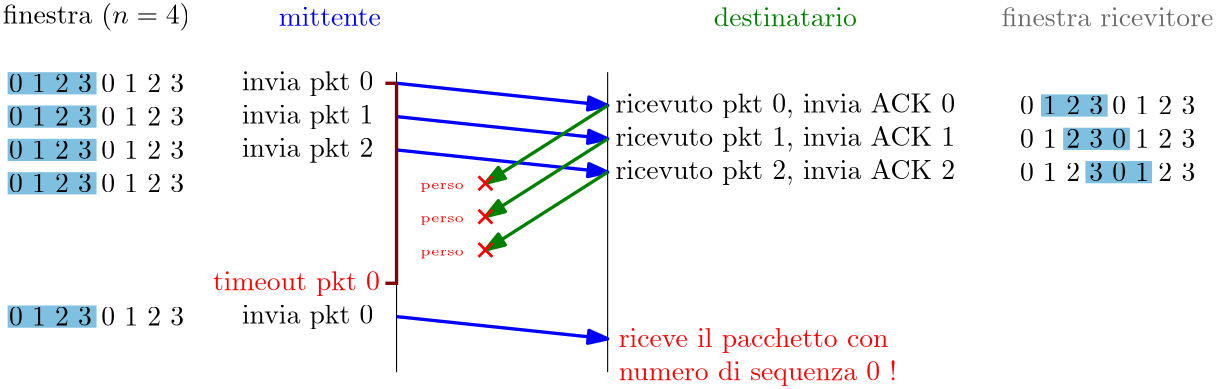 <?xml version="1.0"?>
<!DOCTYPE ipe SYSTEM "ipe.dtd">
<ipe version="70218" creator="Ipe 7.2.28">
<info created="D:20240407101903" modified="D:20240407102546"/>
<ipestyle name="basic">
<symbol name="arrow/arc(spx)">
<path stroke="sym-stroke" fill="sym-stroke" pen="sym-pen">
0 0 m
-1 0.333 l
-1 -0.333 l
h
</path>
</symbol>
<symbol name="arrow/farc(spx)">
<path stroke="sym-stroke" fill="white" pen="sym-pen">
0 0 m
-1 0.333 l
-1 -0.333 l
h
</path>
</symbol>
<symbol name="arrow/ptarc(spx)">
<path stroke="sym-stroke" fill="sym-stroke" pen="sym-pen">
0 0 m
-1 0.333 l
-0.8 0 l
-1 -0.333 l
h
</path>
</symbol>
<symbol name="arrow/fptarc(spx)">
<path stroke="sym-stroke" fill="white" pen="sym-pen">
0 0 m
-1 0.333 l
-0.8 0 l
-1 -0.333 l
h
</path>
</symbol>
<symbol name="mark/circle(sx)" transformations="translations">
<path fill="sym-stroke">
0.6 0 0 0.6 0 0 e
0.4 0 0 0.4 0 0 e
</path>
</symbol>
<symbol name="mark/disk(sx)" transformations="translations">
<path fill="sym-stroke">
0.6 0 0 0.6 0 0 e
</path>
</symbol>
<symbol name="mark/fdisk(sfx)" transformations="translations">
<group>
<path fill="sym-fill">
0.5 0 0 0.5 0 0 e
</path>
<path fill="sym-stroke" fillrule="eofill">
0.6 0 0 0.6 0 0 e
0.4 0 0 0.4 0 0 e
</path>
</group>
</symbol>
<symbol name="mark/box(sx)" transformations="translations">
<path fill="sym-stroke" fillrule="eofill">
-0.6 -0.6 m
0.6 -0.6 l
0.6 0.6 l
-0.6 0.6 l
h
-0.4 -0.4 m
0.4 -0.4 l
0.4 0.4 l
-0.4 0.4 l
h
</path>
</symbol>
<symbol name="mark/square(sx)" transformations="translations">
<path fill="sym-stroke">
-0.6 -0.6 m
0.6 -0.6 l
0.6 0.6 l
-0.6 0.6 l
h
</path>
</symbol>
<symbol name="mark/fsquare(sfx)" transformations="translations">
<group>
<path fill="sym-fill">
-0.5 -0.5 m
0.5 -0.5 l
0.5 0.5 l
-0.5 0.5 l
h
</path>
<path fill="sym-stroke" fillrule="eofill">
-0.6 -0.6 m
0.6 -0.6 l
0.6 0.6 l
-0.6 0.6 l
h
-0.4 -0.4 m
0.4 -0.4 l
0.4 0.4 l
-0.4 0.4 l
h
</path>
</group>
</symbol>
<symbol name="mark/cross(sx)" transformations="translations">
<group>
<path fill="sym-stroke">
-0.43 -0.57 m
0.57 0.43 l
0.43 0.57 l
-0.57 -0.43 l
h
</path>
<path fill="sym-stroke">
-0.43 0.57 m
0.57 -0.43 l
0.43 -0.57 l
-0.57 0.43 l
h
</path>
</group>
</symbol>
<symbol name="arrow/fnormal(spx)">
<path stroke="sym-stroke" fill="white" pen="sym-pen">
0 0 m
-1 0.333 l
-1 -0.333 l
h
</path>
</symbol>
<symbol name="arrow/pointed(spx)">
<path stroke="sym-stroke" fill="sym-stroke" pen="sym-pen">
0 0 m
-1 0.333 l
-0.8 0 l
-1 -0.333 l
h
</path>
</symbol>
<symbol name="arrow/fpointed(spx)">
<path stroke="sym-stroke" fill="white" pen="sym-pen">
0 0 m
-1 0.333 l
-0.8 0 l
-1 -0.333 l
h
</path>
</symbol>
<symbol name="arrow/linear(spx)">
<path stroke="sym-stroke" pen="sym-pen">
-1 0.333 m
0 0 l
-1 -0.333 l
</path>
</symbol>
<symbol name="arrow/fdouble(spx)">
<path stroke="sym-stroke" fill="white" pen="sym-pen">
0 0 m
-1 0.333 l
-1 -0.333 l
h
-1 0 m
-2 0.333 l
-2 -0.333 l
h
</path>
</symbol>
<symbol name="arrow/double(spx)">
<path stroke="sym-stroke" fill="sym-stroke" pen="sym-pen">
0 0 m
-1 0.333 l
-1 -0.333 l
h
-1 0 m
-2 0.333 l
-2 -0.333 l
h
</path>
</symbol>
<symbol name="arrow/mid-normal(spx)">
<path stroke="sym-stroke" fill="sym-stroke" pen="sym-pen">
0.5 0 m
-0.5 0.333 l
-0.5 -0.333 l
h
</path>
</symbol>
<symbol name="arrow/mid-fnormal(spx)">
<path stroke="sym-stroke" fill="white" pen="sym-pen">
0.5 0 m
-0.5 0.333 l
-0.5 -0.333 l
h
</path>
</symbol>
<symbol name="arrow/mid-pointed(spx)">
<path stroke="sym-stroke" fill="sym-stroke" pen="sym-pen">
0.5 0 m
-0.5 0.333 l
-0.3 0 l
-0.5 -0.333 l
h
</path>
</symbol>
<symbol name="arrow/mid-fpointed(spx)">
<path stroke="sym-stroke" fill="white" pen="sym-pen">
0.5 0 m
-0.5 0.333 l
-0.3 0 l
-0.5 -0.333 l
h
</path>
</symbol>
<symbol name="arrow/mid-double(spx)">
<path stroke="sym-stroke" fill="sym-stroke" pen="sym-pen">
1 0 m
0 0.333 l
0 -0.333 l
h
0 0 m
-1 0.333 l
-1 -0.333 l
h
</path>
</symbol>
<symbol name="arrow/mid-fdouble(spx)">
<path stroke="sym-stroke" fill="white" pen="sym-pen">
1 0 m
0 0.333 l
0 -0.333 l
h
0 0 m
-1 0.333 l
-1 -0.333 l
h
</path>
</symbol>
<anglesize name="22.5 deg" value="22.5"/>
<anglesize name="30 deg" value="30"/>
<anglesize name="45 deg" value="45"/>
<anglesize name="60 deg" value="60"/>
<anglesize name="90 deg" value="90"/>
<arrowsize name="large" value="10"/>
<arrowsize name="small" value="5"/>
<arrowsize name="tiny" value="3"/>
<color name="blue" value="0 0 1"/>
<color name="brown" value="0.647 0.165 0.165"/>
<color name="darkblue" value="0 0 0.545"/>
<color name="darkcyan" value="0 0.545 0.545"/>
<color name="darkgray" value="0.663"/>
<color name="darkgreen" value="0 0.392 0"/>
<color name="darkmagenta" value="0.545 0 0.545"/>
<color name="darkorange" value="1 0.549 0"/>
<color name="darkred" value="0.545 0 0"/>
<color name="gold" value="1 0.843 0"/>
<color name="gray" value="0.745"/>
<color name="green" value="0 1 0"/>
<color name="lightblue" value="0.678 0.847 0.902"/>
<color name="lightcyan" value="0.878 1 1"/>
<color name="lightgray" value="0.827"/>
<color name="lightgreen" value="0.565 0.933 0.565"/>
<color name="lightyellow" value="1 1 0.878"/>
<color name="navy" value="0 0 0.502"/>
<color name="orange" value="1 0.647 0"/>
<color name="pink" value="1 0.753 0.796"/>
<color name="purple" value="0.627 0.125 0.941"/>
<color name="red" value="1 0 0"/>
<color name="seagreen" value="0.18 0.545 0.341"/>
<color name="turquoise" value="0.251 0.878 0.816"/>
<color name="violet" value="0.933 0.51 0.933"/>
<color name="yellow" value="1 1 0"/>
<dashstyle name="dash dot dotted" value="[4 2 1 2 1 2] 0"/>
<dashstyle name="dash dotted" value="[4 2 1 2] 0"/>
<dashstyle name="dashed" value="[4] 0"/>
<dashstyle name="dotted" value="[1 3] 0"/>
<gridsize name="10 pts (~3.5 mm)" value="10"/>
<gridsize name="14 pts (~5 mm)" value="14"/>
<gridsize name="16 pts (~6 mm)" value="16"/>
<gridsize name="20 pts (~7 mm)" value="20"/>
<gridsize name="28 pts (~10 mm)" value="28"/>
<gridsize name="32 pts (~12 mm)" value="32"/>
<gridsize name="4 pts" value="4"/>
<gridsize name="56 pts (~20 mm)" value="56"/>
<gridsize name="8 pts (~3 mm)" value="8"/>
<opacity name="10%" value="0.1"/>
<opacity name="30%" value="0.3"/>
<opacity name="50%" value="0.5"/>
<opacity name="75%" value="0.75"/>
<pen name="fat" value="1.2"/>
<pen name="heavier" value="0.8"/>
<pen name="ultrafat" value="2"/>
<symbolsize name="large" value="5"/>
<symbolsize name="small" value="2"/>
<symbolsize name="tiny" value="1.1"/>
<textsize name="Huge" value="\Huge"/>
<textsize name="LARGE" value="\LARGE"/>
<textsize name="Large" value="\Large"/>
<textsize name="footnote" value="\footnotesize"/>
<textsize name="huge" value="\huge"/>
<textsize name="large" value="\large"/>
<textsize name="script" value="\scriptsize"/>
<textsize name="small" value="\small"/>
<textsize name="tiny" value="\tiny"/>
<textstyle name="center" begin="\begin{center}" end="\end{center}"/>
<textstyle name="item" begin="\begin{itemize}\item{}" end="\end{itemize}"/>
<textstyle name="itemize" begin="\begin{itemize}" end="\end{itemize}"/>
<tiling name="falling" angle="-60" step="4" width="1"/>
<tiling name="rising" angle="30" step="4" width="1"/>
</ipestyle>
<page>
<layer name="alpha"/>
<view layers="alpha" active="alpha"/>
<text layer="alpha" matrix="1 0 0 1 -40 -24" transformations="translations" pos="156 788" stroke="black" type="label" width="67.499" height="7.473" depth="2.49" halign="center" valign="center">finestra ($n=4$)</text>
<text matrix="1 0 0 1 44 -24" transformations="translations" pos="156 788" stroke="0 0 1" type="label" width="36.806" height="6.654" depth="0" halign="center" valign="center">mittente</text>
<text matrix="1 0 0 1 208 -24" transformations="translations" pos="156 788" stroke="0 0.502 0" type="label" width="51.557" height="6.918" depth="0" halign="center" valign="center">destinatario</text>
<text matrix="1 0 0 1 36 -48" transformations="translations" pos="156 788" stroke="black" type="label" width="47.323" height="6.926" depth="1.93" halign="center" valign="center">invia pkt 0</text>
<path matrix="1 0 0 1 -28 -12" fill="0 0.502 0.753" opacity="50%" stroke-opacity="opaque">
112 756 m
112 748 l
144 748 l
144 756 l
h
</path>
<text matrix="1 0 0 1 -40 -48" transformations="translations" pos="156 788" stroke="black" type="label" width="63.097" height="6.42" depth="0" halign="center" valign="center">0 1 2 3 0 1 2 3</text>
<text matrix="1 0 0 1 36 -60" transformations="translations" pos="156 788" stroke="black" type="label" width="47.323" height="6.926" depth="1.93" halign="center" valign="center">invia pkt 1</text>
<text matrix="1 0 0 1 36 -72" transformations="translations" pos="156 788" stroke="black" type="label" width="47.323" height="6.926" depth="1.93" halign="center" valign="center">invia pkt 2</text>
<path matrix="1 0 0 1 -28 -24" fill="0 0.502 0.753" opacity="50%" stroke-opacity="opaque">
112 756 m
112 748 l
144 748 l
144 756 l
h
</path>
<path matrix="1 0 0 1 -28 -36" fill="0 0.502 0.753" opacity="50%" stroke-opacity="opaque">
112 756 m
112 748 l
144 748 l
144 756 l
h
</path>
<path matrix="1 0 0 1 -28 -48" fill="0 0.502 0.753" opacity="50%" stroke-opacity="opaque">
112 756 m
112 748 l
144 748 l
144 756 l
h
</path>
<text matrix="1 0 0 1 208 -56" transformations="translations" pos="156 788" stroke="black" type="label" width="122.347" height="6.926" depth="1.93" halign="center" valign="center">ricevuto pkt 0, invia ACK 0</text>
<text matrix="1 0 0 1 208 -68" transformations="translations" pos="156 788" stroke="black" type="label" width="122.347" height="6.926" depth="1.93" halign="center" valign="center">ricevuto pkt 1, invia ACK 1</text>
<text matrix="1 0 0 1 324 -24" transformations="translations" pos="156 788" stroke="0.412" type="label" width="76.242" height="6.918" depth="0" halign="center" valign="center">finestra ricevitore</text>
<text matrix="1 0 0 1 -40 -60" transformations="translations" pos="156 788" stroke="black" type="label" width="63.097" height="6.42" depth="0" halign="center" valign="center">0 1 2 3 0 1 2 3</text>
<text matrix="1 0 0 1 -40 -72" transformations="translations" pos="156 788" stroke="black" type="label" width="63.097" height="6.42" depth="0" halign="center" valign="center">0 1 2 3 0 1 2 3</text>
<text matrix="1 0 0 1 -40 -84" transformations="translations" pos="156 788" stroke="black" type="label" width="63.097" height="6.42" depth="0" halign="center" valign="center">0 1 2 3 0 1 2 3</text>
<text matrix="1 0 0 1 208 -80" transformations="translations" pos="156 788" stroke="black" type="label" width="122.347" height="6.926" depth="1.93" halign="center" valign="center">ricevuto pkt 2, invia ACK 2</text>
<path matrix="1 0 0 1 -68 -60" stroke="0.502 0 0" pen="fat">
292 728 m
288 728 l
</path>
<text matrix="1 0 0 1 32 -120" transformations="translations" pos="156 788" stroke="1 0 0" type="label" width="60.053" height="6.926" depth="1.93" halign="center" valign="center">timeout pkt 0</text>
<text matrix="1 0 0 1 36 -132" transformations="translations" pos="156 788" stroke="black" type="label" width="47.323" height="6.926" depth="1.93" halign="center" valign="center">invia pkt 0</text>
<path matrix="1 0 0 1 -28 -96" fill="0 0.502 0.753" opacity="50%" stroke-opacity="opaque">
112 756 m
112 748 l
144 748 l
144 756 l
h
</path>
<text matrix="1 0 0 1 -40 -132" transformations="translations" pos="156 788" stroke="black" type="label" width="63.097" height="6.42" depth="0" halign="center" valign="center">0 1 2 3 0 1 2 3</text>
<text transformations="translations" pos="304 652" stroke="1 0 0" type="minipage" width="124" height="12.891" depth="7.92" valign="top">riceve il pacchetto con\\ numero di sequenza 0 !</text>
<path stroke="0">
224 744 m
224 636 l
</path>
<path matrix="1 0 0 1 76 0" stroke="0">
224 744 m
224 636 l
</path>
<path matrix="1 0 0 1 -68 -12" stroke="0 0 1" pen="fat" arrow="normal/normal" opacity="50%" stroke-opacity="opaque">
292 752 m
368 744 l
</path>
<path matrix="1 0 0 1 -68 -12" stroke="0 0 1" pen="fat" arrow="normal/normal" opacity="50%" stroke-opacity="opaque">
292 740 m
368 732 l
</path>
<path matrix="1 0 0 1 -68 0" stroke="0 0 1" pen="fat" arrow="normal/normal">
292 716 m
368 708 l
</path>
<path matrix="1 0 0 1 -68 48" stroke="0 0.502 0" pen="fat" arrow="normal/normal">
368 684 m
324 656 l
</path>
<path matrix="1 0 0 1 -68 36" stroke="0 0.502 0" pen="fat" arrow="normal/normal">
368 684 m
324 656 l
</path>
<path matrix="1 0 0 1 -68 24" stroke="0 0.502 0" pen="fat" arrow="normal/normal">
368 684 m
324 656 l
</path>
<text matrix="1 0 0 1 -95.485 -22.0486" transformations="translations" pos="328 724" stroke="1 0 0" type="label" width="15.774" height="2.153" depth="0.96" valign="baseline" size="tiny">perso</text>
<text matrix="1 0 0 1 -95.485 -34.0486" transformations="translations" pos="328 724" stroke="1 0 0" type="label" width="15.774" height="2.153" depth="0.96" valign="baseline" size="tiny">perso</text>
<text matrix="1 0 0 1 -95.485 -46.0486" transformations="translations" pos="328 724" stroke="1 0 0" type="label" width="15.774" height="2.153" depth="0.96" valign="baseline" size="tiny">perso</text>
<use name="mark/cross(sx)" pos="256 704" size="large" stroke="1 0 0"/>
<use matrix="1 0 0 1 0 -12" name="mark/cross(sx)" pos="256 704" size="large" stroke="1 0 0"/>
<use matrix="1 0 0 1 0 -24" name="mark/cross(sx)" pos="256 704" size="large" stroke="1 0 0"/>
<path matrix="1 0 0 1 -68 -96" stroke="0 0 1" pen="fat" arrow="normal/normal" opacity="50%" stroke-opacity="opaque">
292 752 m
368 744 l
</path>
<path matrix="-7.28772 0 0 0.756372 2352.02 189.361" stroke="0.502 0 0" pen="fat">
292 728 m
292 632 l
</path>
<path matrix="1 0 0 1 -68 12" stroke="0.502 0 0" pen="fat">
292 728 m
288 728 l
</path>
<path matrix="1 0 0 1 0 -12" fill="0 0.502 0.753" opacity="50%" stroke-opacity="opaque">
456 748 m
456 740 l
480 740 l
480 748 l
h
</path>
<path matrix="1 0 0 1 8 -24" fill="0 0.502 0.753" opacity="50%" stroke-opacity="opaque">
456 748 m
456 740 l
480 740 l
480 748 l
h
</path>
<path matrix="1 0 0 1 16 -36" fill="0 0.502 0.753" opacity="50%" stroke-opacity="opaque">
456 748 m
456 740 l
480 740 l
480 748 l
h
</path>
<text matrix="1 0 0 1 324 -56" transformations="translations" pos="156 788" stroke="black" type="label" width="63.097" height="6.42" depth="0" halign="center" valign="center">0 1 2 3 0 1 2 3</text>
<text matrix="1 0 0 1 324 -68" transformations="translations" pos="156 788" stroke="black" type="label" width="63.097" height="6.42" depth="0" halign="center" valign="center">0 1 2 3 0 1 2 3</text>
<text matrix="1 0 0 1 324 -80" transformations="translations" pos="156 788" stroke="black" type="label" width="63.097" height="6.42" depth="0" halign="center" valign="center">0 1 2 3 0 1 2 3</text>
</page>
</ipe>
